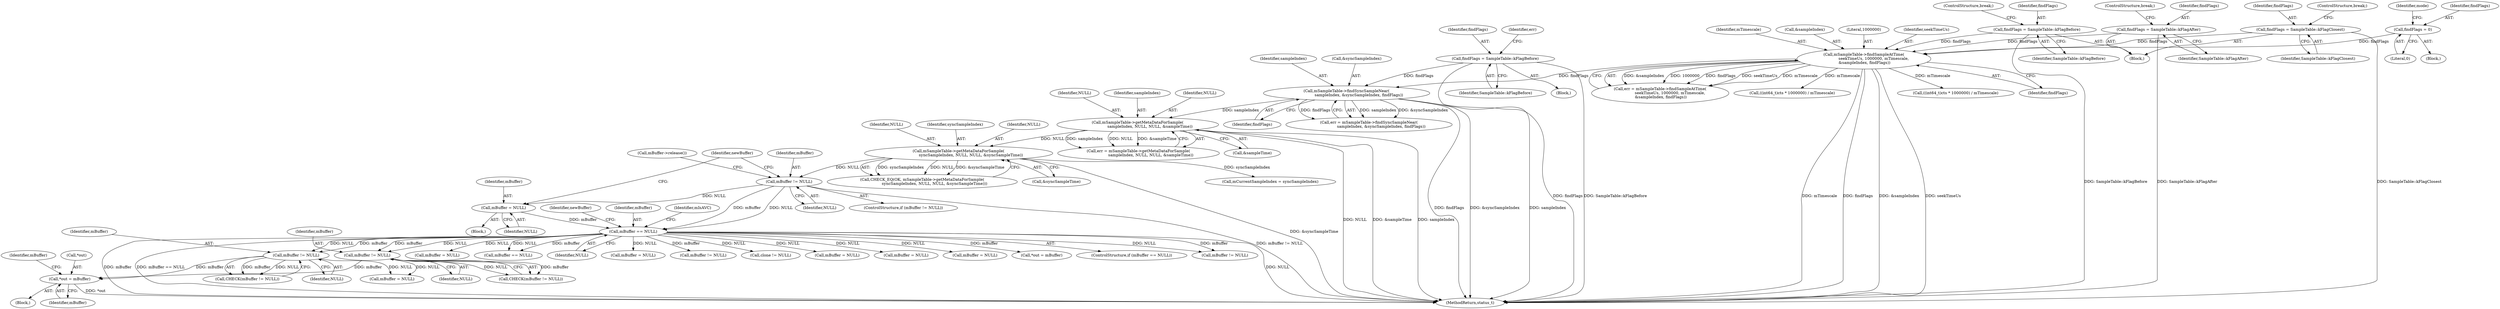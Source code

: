 digraph "0_Android_d48f0f145f8f0f4472bc0af668ac9a8bce44ba9b_0@pointer" {
"1000701" [label="(Call,*out = mBuffer)"];
"1000660" [label="(Call,mBuffer != NULL)"];
"1000264" [label="(Call,mBuffer == NULL)"];
"1000251" [label="(Call,mBuffer = NULL)"];
"1000246" [label="(Call,mBuffer != NULL)"];
"1000236" [label="(Call,mSampleTable->getMetaDataForSample(\n                    syncSampleIndex, NULL, NULL, &syncSampleTime))"];
"1000204" [label="(Call,mSampleTable->getMetaDataForSample(\n                    sampleIndex, NULL, NULL, &sampleTime))"];
"1000191" [label="(Call,mSampleTable->findSyncSampleNear(\n                    sampleIndex, &syncSampleIndex, findFlags))"];
"1000180" [label="(Call,findFlags = SampleTable::kFlagBefore)"];
"1000168" [label="(Call,mSampleTable->findSampleAtTime(\n                seekTimeUs, 1000000, mTimescale,\n &sampleIndex, findFlags))"];
"1000144" [label="(Call,findFlags = SampleTable::kFlagBefore)"];
"1000149" [label="(Call,findFlags = SampleTable::kFlagAfter)"];
"1000155" [label="(Call,findFlags = SampleTable::kFlagClosest)"];
"1000137" [label="(Call,findFlags = 0)"];
"1000533" [label="(Call,mBuffer != NULL)"];
"1000171" [label="(Identifier,mTimescale)"];
"1000141" [label="(Identifier,mode)"];
"1000193" [label="(Call,&syncSampleIndex)"];
"1000202" [label="(Call,err = mSampleTable->getMetaDataForSample(\n                    sampleIndex, NULL, NULL, &sampleTime))"];
"1000156" [label="(Identifier,findFlags)"];
"1000353" [label="(Call,((int64_t)cts * 1000000) / mTimescale)"];
"1000152" [label="(ControlStructure,break;)"];
"1000532" [label="(Call,CHECK(mBuffer != NULL))"];
"1000269" [label="(Identifier,newBuffer)"];
"1000157" [label="(Identifier,SampleTable::kFlagClosest)"];
"1000139" [label="(Literal,0)"];
"1000242" [label="(Call,mCurrentSampleIndex = syncSampleIndex)"];
"1000186" [label="(Identifier,err)"];
"1000477" [label="(Block,)"];
"1000338" [label="(Call,mBuffer = NULL)"];
"1000138" [label="(Identifier,findFlags)"];
"1000172" [label="(Call,&sampleIndex)"];
"1000251" [label="(Call,mBuffer = NULL)"];
"1000181" [label="(Identifier,findFlags)"];
"1000168" [label="(Call,mSampleTable->findSampleAtTime(\n                seekTimeUs, 1000000, mTimescale,\n &sampleIndex, findFlags))"];
"1000174" [label="(Identifier,findFlags)"];
"1000248" [label="(Identifier,NULL)"];
"1000204" [label="(Call,mSampleTable->getMetaDataForSample(\n                    sampleIndex, NULL, NULL, &sampleTime))"];
"1000137" [label="(Call,findFlags = 0)"];
"1000234" [label="(Call,CHECK_EQ(OK, mSampleTable->getMetaDataForSample(\n                    syncSampleIndex, NULL, NULL, &syncSampleTime)))"];
"1000261" [label="(Identifier,newBuffer)"];
"1000147" [label="(ControlStructure,break;)"];
"1000146" [label="(Identifier,SampleTable::kFlagBefore)"];
"1000662" [label="(Identifier,NULL)"];
"1000710" [label="(MethodReturn,status_t)"];
"1000304" [label="(Call,mBuffer == NULL)"];
"1000266" [label="(Identifier,NULL)"];
"1000704" [label="(Identifier,mBuffer)"];
"1000170" [label="(Literal,1000000)"];
"1000535" [label="(Identifier,NULL)"];
"1000166" [label="(Call,err = mSampleTable->findSampleAtTime(\n                seekTimeUs, 1000000, mTimescale,\n &sampleIndex, findFlags))"];
"1000428" [label="(Call,mBuffer = NULL)"];
"1000240" [label="(Call,&syncSampleTime)"];
"1000169" [label="(Identifier,seekTimeUs)"];
"1000236" [label="(Call,mSampleTable->getMetaDataForSample(\n                    syncSampleIndex, NULL, NULL, &syncSampleTime))"];
"1000144" [label="(Call,findFlags = SampleTable::kFlagBefore)"];
"1000447" [label="(Call,mBuffer != NULL)"];
"1000150" [label="(Identifier,findFlags)"];
"1000265" [label="(Identifier,mBuffer)"];
"1000252" [label="(Identifier,mBuffer)"];
"1000151" [label="(Identifier,SampleTable::kFlagAfter)"];
"1000706" [label="(Identifier,mBuffer)"];
"1000669" [label="(Call,((int64_t)cts * 1000000) / mTimescale)"];
"1000192" [label="(Identifier,sampleIndex)"];
"1000195" [label="(Identifier,findFlags)"];
"1000705" [label="(Call,mBuffer = NULL)"];
"1000438" [label="(Call,clone != NULL)"];
"1000182" [label="(Identifier,SampleTable::kFlagBefore)"];
"1000245" [label="(ControlStructure,if (mBuffer != NULL))"];
"1000533" [label="(Call,mBuffer != NULL)"];
"1000249" [label="(Block,)"];
"1000524" [label="(Call,mBuffer = NULL)"];
"1000702" [label="(Call,*out)"];
"1000179" [label="(Block,)"];
"1000237" [label="(Identifier,syncSampleIndex)"];
"1000246" [label="(Call,mBuffer != NULL)"];
"1000206" [label="(Identifier,NULL)"];
"1000145" [label="(Identifier,findFlags)"];
"1000142" [label="(Block,)"];
"1000205" [label="(Identifier,sampleIndex)"];
"1000135" [label="(Block,)"];
"1000207" [label="(Identifier,NULL)"];
"1000238" [label="(Identifier,NULL)"];
"1000250" [label="(Call,mBuffer->release())"];
"1000149" [label="(Call,findFlags = SampleTable::kFlagAfter)"];
"1000253" [label="(Identifier,NULL)"];
"1000599" [label="(Call,mBuffer = NULL)"];
"1000659" [label="(Call,CHECK(mBuffer != NULL))"];
"1000208" [label="(Call,&sampleTime)"];
"1000660" [label="(Call,mBuffer != NULL)"];
"1000180" [label="(Call,findFlags = SampleTable::kFlagBefore)"];
"1000189" [label="(Call,err = mSampleTable->findSyncSampleNear(\n                    sampleIndex, &syncSampleIndex, findFlags))"];
"1000396" [label="(Call,mBuffer = NULL)"];
"1000392" [label="(Call,*out = mBuffer)"];
"1000264" [label="(Call,mBuffer == NULL)"];
"1000313" [label="(Identifier,mIsAVC)"];
"1000191" [label="(Call,mSampleTable->findSyncSampleNear(\n                    sampleIndex, &syncSampleIndex, findFlags))"];
"1000534" [label="(Identifier,mBuffer)"];
"1000661" [label="(Identifier,mBuffer)"];
"1000247" [label="(Identifier,mBuffer)"];
"1000155" [label="(Call,findFlags = SampleTable::kFlagClosest)"];
"1000263" [label="(ControlStructure,if (mBuffer == NULL))"];
"1000158" [label="(ControlStructure,break;)"];
"1000701" [label="(Call,*out = mBuffer)"];
"1000344" [label="(Call,mBuffer != NULL)"];
"1000239" [label="(Identifier,NULL)"];
"1000701" -> "1000477"  [label="AST: "];
"1000701" -> "1000704"  [label="CFG: "];
"1000702" -> "1000701"  [label="AST: "];
"1000704" -> "1000701"  [label="AST: "];
"1000706" -> "1000701"  [label="CFG: "];
"1000701" -> "1000710"  [label="DDG: *out"];
"1000660" -> "1000701"  [label="DDG: mBuffer"];
"1000533" -> "1000701"  [label="DDG: mBuffer"];
"1000660" -> "1000659"  [label="AST: "];
"1000660" -> "1000662"  [label="CFG: "];
"1000661" -> "1000660"  [label="AST: "];
"1000662" -> "1000660"  [label="AST: "];
"1000659" -> "1000660"  [label="CFG: "];
"1000660" -> "1000659"  [label="DDG: mBuffer"];
"1000660" -> "1000659"  [label="DDG: NULL"];
"1000264" -> "1000660"  [label="DDG: mBuffer"];
"1000264" -> "1000660"  [label="DDG: NULL"];
"1000660" -> "1000705"  [label="DDG: NULL"];
"1000264" -> "1000263"  [label="AST: "];
"1000264" -> "1000266"  [label="CFG: "];
"1000265" -> "1000264"  [label="AST: "];
"1000266" -> "1000264"  [label="AST: "];
"1000269" -> "1000264"  [label="CFG: "];
"1000313" -> "1000264"  [label="CFG: "];
"1000264" -> "1000710"  [label="DDG: mBuffer"];
"1000264" -> "1000710"  [label="DDG: mBuffer == NULL"];
"1000264" -> "1000710"  [label="DDG: NULL"];
"1000251" -> "1000264"  [label="DDG: mBuffer"];
"1000246" -> "1000264"  [label="DDG: mBuffer"];
"1000246" -> "1000264"  [label="DDG: NULL"];
"1000264" -> "1000304"  [label="DDG: mBuffer"];
"1000264" -> "1000304"  [label="DDG: NULL"];
"1000264" -> "1000338"  [label="DDG: NULL"];
"1000264" -> "1000344"  [label="DDG: mBuffer"];
"1000264" -> "1000344"  [label="DDG: NULL"];
"1000264" -> "1000392"  [label="DDG: mBuffer"];
"1000264" -> "1000396"  [label="DDG: NULL"];
"1000264" -> "1000428"  [label="DDG: NULL"];
"1000264" -> "1000438"  [label="DDG: NULL"];
"1000264" -> "1000447"  [label="DDG: mBuffer"];
"1000264" -> "1000524"  [label="DDG: NULL"];
"1000264" -> "1000533"  [label="DDG: mBuffer"];
"1000264" -> "1000533"  [label="DDG: NULL"];
"1000264" -> "1000599"  [label="DDG: NULL"];
"1000251" -> "1000249"  [label="AST: "];
"1000251" -> "1000253"  [label="CFG: "];
"1000252" -> "1000251"  [label="AST: "];
"1000253" -> "1000251"  [label="AST: "];
"1000261" -> "1000251"  [label="CFG: "];
"1000246" -> "1000251"  [label="DDG: NULL"];
"1000246" -> "1000245"  [label="AST: "];
"1000246" -> "1000248"  [label="CFG: "];
"1000247" -> "1000246"  [label="AST: "];
"1000248" -> "1000246"  [label="AST: "];
"1000250" -> "1000246"  [label="CFG: "];
"1000261" -> "1000246"  [label="CFG: "];
"1000246" -> "1000710"  [label="DDG: mBuffer != NULL"];
"1000236" -> "1000246"  [label="DDG: NULL"];
"1000236" -> "1000234"  [label="AST: "];
"1000236" -> "1000240"  [label="CFG: "];
"1000237" -> "1000236"  [label="AST: "];
"1000238" -> "1000236"  [label="AST: "];
"1000239" -> "1000236"  [label="AST: "];
"1000240" -> "1000236"  [label="AST: "];
"1000234" -> "1000236"  [label="CFG: "];
"1000236" -> "1000710"  [label="DDG: &syncSampleTime"];
"1000236" -> "1000234"  [label="DDG: syncSampleIndex"];
"1000236" -> "1000234"  [label="DDG: NULL"];
"1000236" -> "1000234"  [label="DDG: &syncSampleTime"];
"1000204" -> "1000236"  [label="DDG: NULL"];
"1000236" -> "1000242"  [label="DDG: syncSampleIndex"];
"1000204" -> "1000202"  [label="AST: "];
"1000204" -> "1000208"  [label="CFG: "];
"1000205" -> "1000204"  [label="AST: "];
"1000206" -> "1000204"  [label="AST: "];
"1000207" -> "1000204"  [label="AST: "];
"1000208" -> "1000204"  [label="AST: "];
"1000202" -> "1000204"  [label="CFG: "];
"1000204" -> "1000710"  [label="DDG: NULL"];
"1000204" -> "1000710"  [label="DDG: &sampleTime"];
"1000204" -> "1000710"  [label="DDG: sampleIndex"];
"1000204" -> "1000202"  [label="DDG: sampleIndex"];
"1000204" -> "1000202"  [label="DDG: NULL"];
"1000204" -> "1000202"  [label="DDG: &sampleTime"];
"1000191" -> "1000204"  [label="DDG: sampleIndex"];
"1000191" -> "1000189"  [label="AST: "];
"1000191" -> "1000195"  [label="CFG: "];
"1000192" -> "1000191"  [label="AST: "];
"1000193" -> "1000191"  [label="AST: "];
"1000195" -> "1000191"  [label="AST: "];
"1000189" -> "1000191"  [label="CFG: "];
"1000191" -> "1000710"  [label="DDG: findFlags"];
"1000191" -> "1000710"  [label="DDG: &syncSampleIndex"];
"1000191" -> "1000710"  [label="DDG: sampleIndex"];
"1000191" -> "1000189"  [label="DDG: sampleIndex"];
"1000191" -> "1000189"  [label="DDG: &syncSampleIndex"];
"1000191" -> "1000189"  [label="DDG: findFlags"];
"1000180" -> "1000191"  [label="DDG: findFlags"];
"1000168" -> "1000191"  [label="DDG: findFlags"];
"1000180" -> "1000179"  [label="AST: "];
"1000180" -> "1000182"  [label="CFG: "];
"1000181" -> "1000180"  [label="AST: "];
"1000182" -> "1000180"  [label="AST: "];
"1000186" -> "1000180"  [label="CFG: "];
"1000180" -> "1000710"  [label="DDG: SampleTable::kFlagBefore"];
"1000180" -> "1000710"  [label="DDG: findFlags"];
"1000168" -> "1000166"  [label="AST: "];
"1000168" -> "1000174"  [label="CFG: "];
"1000169" -> "1000168"  [label="AST: "];
"1000170" -> "1000168"  [label="AST: "];
"1000171" -> "1000168"  [label="AST: "];
"1000172" -> "1000168"  [label="AST: "];
"1000174" -> "1000168"  [label="AST: "];
"1000166" -> "1000168"  [label="CFG: "];
"1000168" -> "1000710"  [label="DDG: &sampleIndex"];
"1000168" -> "1000710"  [label="DDG: seekTimeUs"];
"1000168" -> "1000710"  [label="DDG: mTimescale"];
"1000168" -> "1000710"  [label="DDG: findFlags"];
"1000168" -> "1000166"  [label="DDG: &sampleIndex"];
"1000168" -> "1000166"  [label="DDG: 1000000"];
"1000168" -> "1000166"  [label="DDG: findFlags"];
"1000168" -> "1000166"  [label="DDG: seekTimeUs"];
"1000168" -> "1000166"  [label="DDG: mTimescale"];
"1000144" -> "1000168"  [label="DDG: findFlags"];
"1000149" -> "1000168"  [label="DDG: findFlags"];
"1000155" -> "1000168"  [label="DDG: findFlags"];
"1000137" -> "1000168"  [label="DDG: findFlags"];
"1000168" -> "1000353"  [label="DDG: mTimescale"];
"1000168" -> "1000669"  [label="DDG: mTimescale"];
"1000144" -> "1000142"  [label="AST: "];
"1000144" -> "1000146"  [label="CFG: "];
"1000145" -> "1000144"  [label="AST: "];
"1000146" -> "1000144"  [label="AST: "];
"1000147" -> "1000144"  [label="CFG: "];
"1000144" -> "1000710"  [label="DDG: SampleTable::kFlagBefore"];
"1000149" -> "1000142"  [label="AST: "];
"1000149" -> "1000151"  [label="CFG: "];
"1000150" -> "1000149"  [label="AST: "];
"1000151" -> "1000149"  [label="AST: "];
"1000152" -> "1000149"  [label="CFG: "];
"1000149" -> "1000710"  [label="DDG: SampleTable::kFlagAfter"];
"1000155" -> "1000142"  [label="AST: "];
"1000155" -> "1000157"  [label="CFG: "];
"1000156" -> "1000155"  [label="AST: "];
"1000157" -> "1000155"  [label="AST: "];
"1000158" -> "1000155"  [label="CFG: "];
"1000155" -> "1000710"  [label="DDG: SampleTable::kFlagClosest"];
"1000137" -> "1000135"  [label="AST: "];
"1000137" -> "1000139"  [label="CFG: "];
"1000138" -> "1000137"  [label="AST: "];
"1000139" -> "1000137"  [label="AST: "];
"1000141" -> "1000137"  [label="CFG: "];
"1000533" -> "1000532"  [label="AST: "];
"1000533" -> "1000535"  [label="CFG: "];
"1000534" -> "1000533"  [label="AST: "];
"1000535" -> "1000533"  [label="AST: "];
"1000532" -> "1000533"  [label="CFG: "];
"1000533" -> "1000532"  [label="DDG: mBuffer"];
"1000533" -> "1000532"  [label="DDG: NULL"];
"1000533" -> "1000705"  [label="DDG: NULL"];
}
